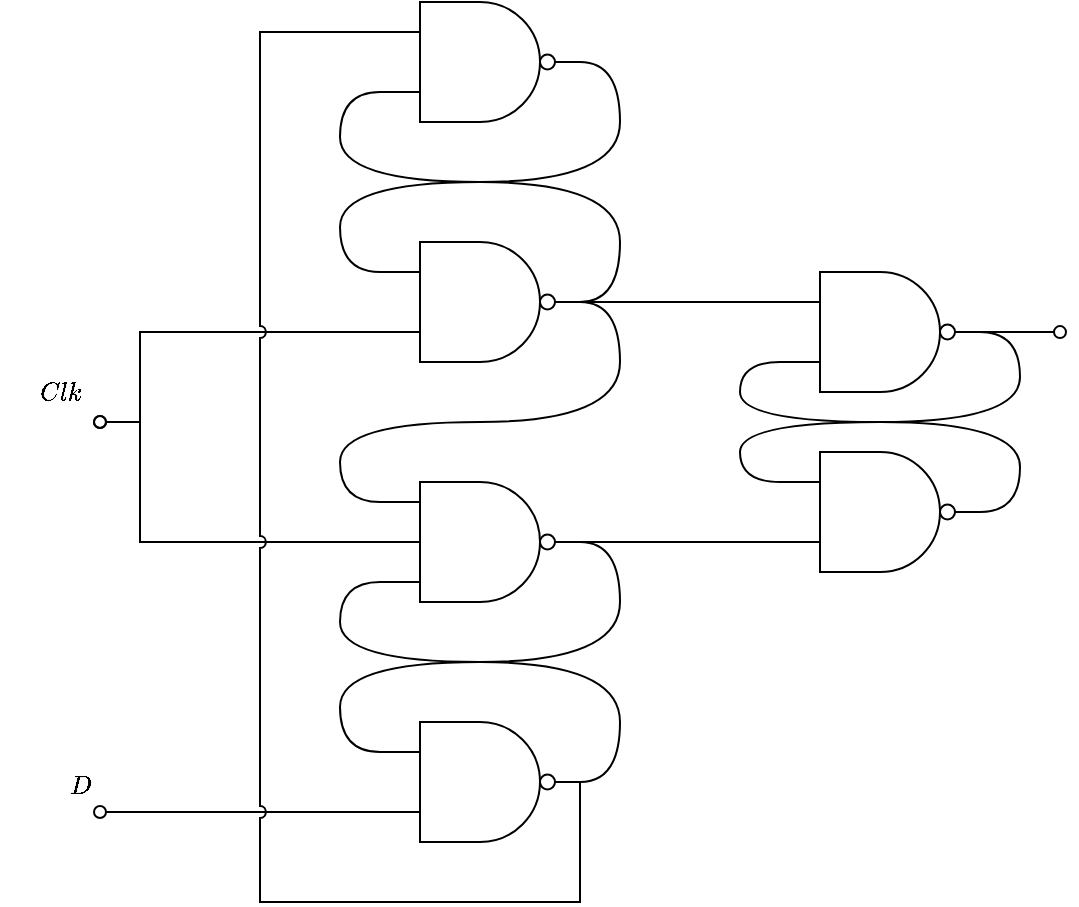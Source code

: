 <mxfile version="22.0.3" type="device">
  <diagram name="Page-1" id="tABNfJBPp44t-wshgyku">
    <mxGraphModel dx="2074" dy="1206" grid="1" gridSize="10" guides="1" tooltips="1" connect="1" arrows="1" fold="1" page="1" pageScale="1" pageWidth="850" pageHeight="1100" math="1" shadow="0">
      <root>
        <mxCell id="0" />
        <mxCell id="1" parent="0" />
        <mxCell id="ymyIegONyItxr708rEil-1" value="" style="verticalLabelPosition=bottom;shadow=0;dashed=0;align=center;html=1;verticalAlign=top;shape=mxgraph.electrical.logic_gates.logic_gate;operation=and;negating=1;negSize=0.15;" parent="1" vertex="1">
          <mxGeometry x="260" y="530" width="100" height="60" as="geometry" />
        </mxCell>
        <mxCell id="ymyIegONyItxr708rEil-47" style="edgeStyle=orthogonalEdgeStyle;shape=connector;rounded=0;orthogonalLoop=1;jettySize=auto;html=1;exitX=1;exitY=0.5;exitDx=0;exitDy=0;exitPerimeter=0;labelBackgroundColor=default;strokeColor=default;align=center;verticalAlign=middle;fontFamily=Helvetica;fontSize=11;fontColor=default;endArrow=oval;endFill=0;" parent="1" source="ymyIegONyItxr708rEil-2" edge="1">
          <mxGeometry relative="1" as="geometry">
            <mxPoint x="600" y="695.048" as="targetPoint" />
          </mxGeometry>
        </mxCell>
        <mxCell id="ymyIegONyItxr708rEil-2" value="" style="verticalLabelPosition=bottom;shadow=0;dashed=0;align=center;html=1;verticalAlign=top;shape=mxgraph.electrical.logic_gates.logic_gate;operation=and;negating=1;negSize=0.15;" parent="1" vertex="1">
          <mxGeometry x="460" y="665" width="100" height="60" as="geometry" />
        </mxCell>
        <mxCell id="ymyIegONyItxr708rEil-22" style="edgeStyle=orthogonalEdgeStyle;shape=connector;rounded=0;orthogonalLoop=1;jettySize=auto;html=1;exitX=0;exitY=0.75;exitDx=0;exitDy=0;exitPerimeter=0;labelBackgroundColor=default;strokeColor=default;align=center;verticalAlign=middle;fontFamily=Helvetica;fontSize=11;fontColor=default;endArrow=oval;endFill=0;" parent="1" source="ymyIegONyItxr708rEil-3" edge="1">
          <mxGeometry relative="1" as="geometry">
            <mxPoint x="120" y="740" as="targetPoint" />
            <Array as="points">
              <mxPoint x="140" y="695" />
              <mxPoint x="140" y="740" />
            </Array>
          </mxGeometry>
        </mxCell>
        <mxCell id="ymyIegONyItxr708rEil-3" value="" style="verticalLabelPosition=bottom;shadow=0;dashed=0;align=center;html=1;verticalAlign=top;shape=mxgraph.electrical.logic_gates.logic_gate;operation=and;negating=1;negSize=0.15;numInputs=2;" parent="1" vertex="1">
          <mxGeometry x="260" y="650" width="100" height="60" as="geometry" />
        </mxCell>
        <mxCell id="ymyIegONyItxr708rEil-23" style="edgeStyle=orthogonalEdgeStyle;shape=connector;rounded=0;orthogonalLoop=1;jettySize=auto;html=1;exitX=0;exitY=0.5;exitDx=0;exitDy=0;exitPerimeter=0;labelBackgroundColor=default;strokeColor=default;align=center;verticalAlign=middle;fontFamily=Helvetica;fontSize=11;fontColor=default;endArrow=oval;endFill=0;jumpStyle=arc;" parent="1" source="ymyIegONyItxr708rEil-4" edge="1">
          <mxGeometry relative="1" as="geometry">
            <mxPoint x="120" y="740" as="targetPoint" />
            <Array as="points">
              <mxPoint x="140" y="800" />
              <mxPoint x="140" y="740" />
            </Array>
          </mxGeometry>
        </mxCell>
        <mxCell id="ymyIegONyItxr708rEil-4" value="" style="verticalLabelPosition=bottom;shadow=0;dashed=0;align=center;html=1;verticalAlign=top;shape=mxgraph.electrical.logic_gates.logic_gate;operation=and;negating=1;negSize=0.15;numInputs=3;" parent="1" vertex="1">
          <mxGeometry x="260" y="770" width="100" height="60" as="geometry" />
        </mxCell>
        <mxCell id="ymyIegONyItxr708rEil-5" value="" style="verticalLabelPosition=bottom;shadow=0;dashed=0;align=center;html=1;verticalAlign=top;shape=mxgraph.electrical.logic_gates.logic_gate;operation=and;negating=1;negSize=0.15;numInputs=2;" parent="1" vertex="1">
          <mxGeometry x="460" y="755" width="100" height="60" as="geometry" />
        </mxCell>
        <mxCell id="ymyIegONyItxr708rEil-46" style="edgeStyle=orthogonalEdgeStyle;shape=connector;rounded=0;orthogonalLoop=1;jettySize=auto;html=1;exitX=0;exitY=0.75;exitDx=0;exitDy=0;exitPerimeter=0;labelBackgroundColor=default;strokeColor=default;align=center;verticalAlign=middle;fontFamily=Helvetica;fontSize=11;fontColor=default;endArrow=oval;endFill=0;" parent="1" source="ymyIegONyItxr708rEil-6" edge="1">
          <mxGeometry relative="1" as="geometry">
            <mxPoint x="120" y="935" as="targetPoint" />
          </mxGeometry>
        </mxCell>
        <mxCell id="ymyIegONyItxr708rEil-6" value="" style="verticalLabelPosition=bottom;shadow=0;dashed=0;align=center;html=1;verticalAlign=top;shape=mxgraph.electrical.logic_gates.logic_gate;operation=and;negating=1;negSize=0.15;numInputs=2;" parent="1" vertex="1">
          <mxGeometry x="260" y="890" width="100" height="60" as="geometry" />
        </mxCell>
        <mxCell id="ymyIegONyItxr708rEil-7" style="edgeStyle=orthogonalEdgeStyle;rounded=0;orthogonalLoop=1;jettySize=auto;html=1;exitX=1;exitY=0.5;exitDx=0;exitDy=0;exitPerimeter=0;entryX=0;entryY=0.25;entryDx=0;entryDy=0;entryPerimeter=0;endArrow=none;endFill=0;" parent="1" source="ymyIegONyItxr708rEil-3" target="ymyIegONyItxr708rEil-2" edge="1">
          <mxGeometry relative="1" as="geometry" />
        </mxCell>
        <mxCell id="ymyIegONyItxr708rEil-11" style="edgeStyle=orthogonalEdgeStyle;shape=connector;curved=1;rounded=0;orthogonalLoop=1;jettySize=auto;html=1;exitX=1;exitY=0.5;exitDx=0;exitDy=0;exitPerimeter=0;entryX=0;entryY=0.75;entryDx=0;entryDy=0;entryPerimeter=0;labelBackgroundColor=default;strokeColor=default;align=center;verticalAlign=middle;fontFamily=Helvetica;fontSize=11;fontColor=default;endArrow=none;endFill=0;" parent="1" source="ymyIegONyItxr708rEil-5" target="ymyIegONyItxr708rEil-2" edge="1">
          <mxGeometry relative="1" as="geometry">
            <Array as="points">
              <mxPoint x="580" y="785" />
              <mxPoint x="580" y="740" />
              <mxPoint x="440" y="740" />
              <mxPoint x="440" y="710" />
            </Array>
          </mxGeometry>
        </mxCell>
        <mxCell id="ymyIegONyItxr708rEil-12" style="edgeStyle=orthogonalEdgeStyle;shape=connector;curved=1;rounded=0;orthogonalLoop=1;jettySize=auto;html=1;exitX=1;exitY=0.5;exitDx=0;exitDy=0;exitPerimeter=0;entryX=0;entryY=0.75;entryDx=0;entryDy=0;entryPerimeter=0;labelBackgroundColor=default;strokeColor=default;align=center;verticalAlign=middle;fontFamily=Helvetica;fontSize=11;fontColor=default;endArrow=none;endFill=0;" parent="1" source="ymyIegONyItxr708rEil-3" target="ymyIegONyItxr708rEil-1" edge="1">
          <mxGeometry relative="1" as="geometry" />
        </mxCell>
        <mxCell id="ymyIegONyItxr708rEil-14" style="edgeStyle=orthogonalEdgeStyle;shape=connector;curved=1;rounded=0;orthogonalLoop=1;jettySize=auto;html=1;exitX=0;exitY=0.833;exitDx=0;exitDy=0;exitPerimeter=0;entryX=1;entryY=0.5;entryDx=0;entryDy=0;entryPerimeter=0;labelBackgroundColor=default;strokeColor=default;align=center;verticalAlign=middle;fontFamily=Helvetica;fontSize=11;fontColor=default;endArrow=none;endFill=0;" parent="1" source="ymyIegONyItxr708rEil-4" target="ymyIegONyItxr708rEil-6" edge="1">
          <mxGeometry relative="1" as="geometry" />
        </mxCell>
        <mxCell id="ymyIegONyItxr708rEil-16" style="edgeStyle=orthogonalEdgeStyle;shape=connector;curved=1;rounded=0;orthogonalLoop=1;jettySize=auto;html=1;exitX=1;exitY=0.5;exitDx=0;exitDy=0;exitPerimeter=0;entryX=0;entryY=0.167;entryDx=0;entryDy=0;entryPerimeter=0;labelBackgroundColor=default;strokeColor=default;align=center;verticalAlign=middle;fontFamily=Helvetica;fontSize=11;fontColor=default;endArrow=none;endFill=0;" parent="1" source="ymyIegONyItxr708rEil-3" target="ymyIegONyItxr708rEil-4" edge="1">
          <mxGeometry relative="1" as="geometry" />
        </mxCell>
        <mxCell id="ymyIegONyItxr708rEil-17" style="shape=connector;rounded=0;orthogonalLoop=1;jettySize=auto;html=1;exitX=1;exitY=0.5;exitDx=0;exitDy=0;exitPerimeter=0;entryX=0;entryY=0.25;entryDx=0;entryDy=0;entryPerimeter=0;labelBackgroundColor=default;strokeColor=default;align=center;verticalAlign=middle;fontFamily=Helvetica;fontSize=11;fontColor=default;endArrow=none;endFill=0;edgeStyle=orthogonalEdgeStyle;jumpStyle=arc;" parent="1" source="ymyIegONyItxr708rEil-6" target="ymyIegONyItxr708rEil-1" edge="1">
          <mxGeometry relative="1" as="geometry">
            <Array as="points">
              <mxPoint x="360" y="980" />
              <mxPoint x="200" y="980" />
              <mxPoint x="200" y="545" />
            </Array>
          </mxGeometry>
        </mxCell>
        <mxCell id="ymyIegONyItxr708rEil-36" value="$$Clk$$" style="text;html=1;align=center;verticalAlign=middle;resizable=0;points=[];autosize=1;strokeColor=none;fillColor=none;fontSize=11;fontFamily=Helvetica;fontColor=default;" parent="1" vertex="1">
          <mxGeometry x="70" y="710" width="60" height="30" as="geometry" />
        </mxCell>
        <mxCell id="ymyIegONyItxr708rEil-37" value="&amp;nbsp;$$D$$" style="text;html=1;align=center;verticalAlign=middle;resizable=0;points=[];autosize=1;strokeColor=none;fillColor=none;fontSize=11;fontFamily=Helvetica;fontColor=default;" parent="1" vertex="1">
          <mxGeometry x="80" y="900" width="60" height="30" as="geometry" />
        </mxCell>
        <mxCell id="ymyIegONyItxr708rEil-40" style="edgeStyle=orthogonalEdgeStyle;shape=connector;rounded=0;orthogonalLoop=1;jettySize=auto;html=1;exitX=1;exitY=0.5;exitDx=0;exitDy=0;exitPerimeter=0;entryX=0;entryY=0.25;entryDx=0;entryDy=0;entryPerimeter=0;labelBackgroundColor=default;strokeColor=default;align=center;verticalAlign=middle;fontFamily=Helvetica;fontSize=11;fontColor=default;endArrow=none;endFill=0;curved=1;" parent="1" source="ymyIegONyItxr708rEil-1" target="ymyIegONyItxr708rEil-3" edge="1">
          <mxGeometry relative="1" as="geometry" />
        </mxCell>
        <mxCell id="ymyIegONyItxr708rEil-42" style="edgeStyle=orthogonalEdgeStyle;shape=connector;rounded=0;orthogonalLoop=1;jettySize=auto;html=1;exitX=1;exitY=0.5;exitDx=0;exitDy=0;exitPerimeter=0;entryX=0;entryY=0.25;entryDx=0;entryDy=0;entryPerimeter=0;labelBackgroundColor=default;strokeColor=default;align=center;verticalAlign=middle;fontFamily=Helvetica;fontSize=11;fontColor=default;endArrow=none;endFill=0;curved=1;" parent="1" source="ymyIegONyItxr708rEil-2" target="ymyIegONyItxr708rEil-5" edge="1">
          <mxGeometry relative="1" as="geometry">
            <Array as="points">
              <mxPoint x="580" y="695" />
              <mxPoint x="580" y="740" />
              <mxPoint x="440" y="740" />
              <mxPoint x="440" y="770" />
            </Array>
          </mxGeometry>
        </mxCell>
        <mxCell id="ymyIegONyItxr708rEil-44" style="edgeStyle=orthogonalEdgeStyle;shape=connector;rounded=0;orthogonalLoop=1;jettySize=auto;html=1;exitX=1;exitY=0.5;exitDx=0;exitDy=0;exitPerimeter=0;entryX=0;entryY=0.75;entryDx=0;entryDy=0;entryPerimeter=0;labelBackgroundColor=default;strokeColor=default;align=center;verticalAlign=middle;fontFamily=Helvetica;fontSize=11;fontColor=default;endArrow=none;endFill=0;" parent="1" source="ymyIegONyItxr708rEil-4" target="ymyIegONyItxr708rEil-5" edge="1">
          <mxGeometry relative="1" as="geometry" />
        </mxCell>
        <mxCell id="ymyIegONyItxr708rEil-45" style="edgeStyle=orthogonalEdgeStyle;shape=connector;rounded=0;orthogonalLoop=1;jettySize=auto;html=1;exitX=1;exitY=0.5;exitDx=0;exitDy=0;exitPerimeter=0;entryX=0;entryY=0.25;entryDx=0;entryDy=0;entryPerimeter=0;labelBackgroundColor=default;strokeColor=default;align=center;verticalAlign=middle;fontFamily=Helvetica;fontSize=11;fontColor=default;endArrow=none;endFill=0;curved=1;" parent="1" source="ymyIegONyItxr708rEil-4" target="ymyIegONyItxr708rEil-6" edge="1">
          <mxGeometry relative="1" as="geometry" />
        </mxCell>
      </root>
    </mxGraphModel>
  </diagram>
</mxfile>
